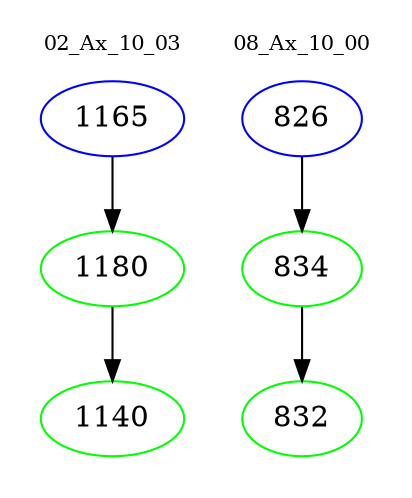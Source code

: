 digraph{
subgraph cluster_0 {
color = white
label = "02_Ax_10_03";
fontsize=10;
T0_1165 [label="1165", color="blue"]
T0_1165 -> T0_1180 [color="black"]
T0_1180 [label="1180", color="green"]
T0_1180 -> T0_1140 [color="black"]
T0_1140 [label="1140", color="green"]
}
subgraph cluster_1 {
color = white
label = "08_Ax_10_00";
fontsize=10;
T1_826 [label="826", color="blue"]
T1_826 -> T1_834 [color="black"]
T1_834 [label="834", color="green"]
T1_834 -> T1_832 [color="black"]
T1_832 [label="832", color="green"]
}
}
